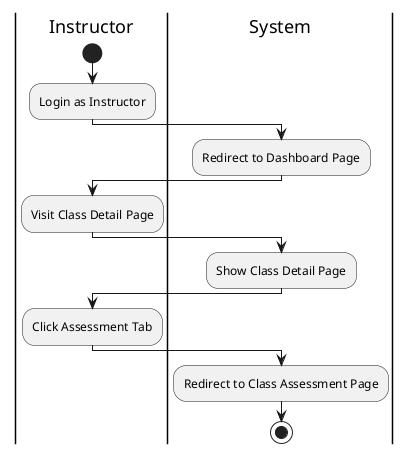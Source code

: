 @startuml ManageAssessment
|Instructor|
start
:Login as Instructor;
|System|
:Redirect to Dashboard Page;
|Instructor|
:Visit Class Detail Page;
|System|
:Show Class Detail Page;
|Instructor|
:Click Assessment Tab;
|System|
:Redirect to Class Assessment Page;
stop
@enduml
